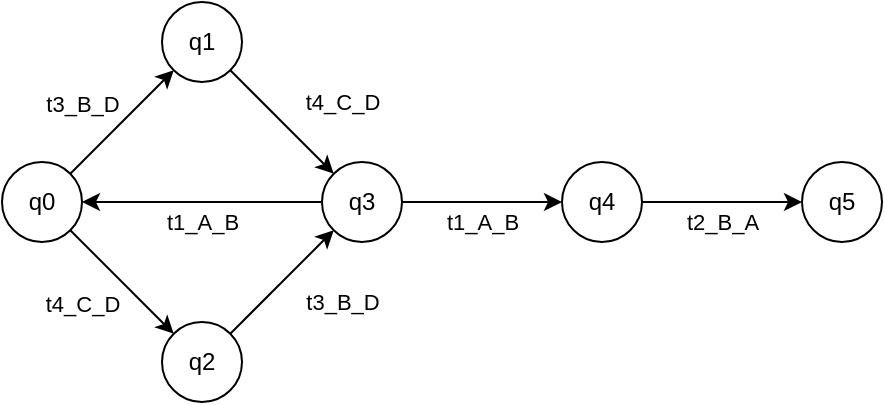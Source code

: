 <mxfile version="22.0.4" type="device">
  <diagram name="Pagina-1" id="-7TaJepKktMIaGSF3yA5">
    <mxGraphModel dx="1434" dy="856" grid="1" gridSize="10" guides="1" tooltips="1" connect="1" arrows="1" fold="1" page="1" pageScale="1" pageWidth="827" pageHeight="1169" math="0" shadow="0">
      <root>
        <mxCell id="0" />
        <mxCell id="1" parent="0" />
        <mxCell id="9G_jLwgwKhTL4ey_LXDS-27" value="q0" style="ellipse;whiteSpace=wrap;html=1;aspect=fixed;" vertex="1" parent="1">
          <mxGeometry x="80" y="400" width="40" height="40" as="geometry" />
        </mxCell>
        <mxCell id="9G_jLwgwKhTL4ey_LXDS-30" style="rounded=0;orthogonalLoop=1;jettySize=auto;html=1;" edge="1" parent="1" source="9G_jLwgwKhTL4ey_LXDS-27" target="9G_jLwgwKhTL4ey_LXDS-40">
          <mxGeometry relative="1" as="geometry">
            <mxPoint x="120.002" y="405.858" as="sourcePoint" />
          </mxGeometry>
        </mxCell>
        <mxCell id="9G_jLwgwKhTL4ey_LXDS-31" value="t3_B_D" style="edgeLabel;html=1;align=center;verticalAlign=middle;resizable=0;points=[];" vertex="1" connectable="0" parent="9G_jLwgwKhTL4ey_LXDS-30">
          <mxGeometry x="0.056" y="-1" relative="1" as="geometry">
            <mxPoint x="-22" y="-9" as="offset" />
          </mxGeometry>
        </mxCell>
        <mxCell id="9G_jLwgwKhTL4ey_LXDS-32" style="rounded=0;orthogonalLoop=1;jettySize=auto;html=1;" edge="1" parent="1" source="9G_jLwgwKhTL4ey_LXDS-27" target="9G_jLwgwKhTL4ey_LXDS-43">
          <mxGeometry relative="1" as="geometry">
            <mxPoint x="171.718" y="525.858" as="targetPoint" />
            <mxPoint x="120.002" y="434.142" as="sourcePoint" />
          </mxGeometry>
        </mxCell>
        <mxCell id="9G_jLwgwKhTL4ey_LXDS-33" value="t4_C_D" style="edgeLabel;html=1;align=center;verticalAlign=middle;resizable=0;points=[];" vertex="1" connectable="0" parent="9G_jLwgwKhTL4ey_LXDS-32">
          <mxGeometry x="-0.13" y="2" relative="1" as="geometry">
            <mxPoint x="-18" y="15" as="offset" />
          </mxGeometry>
        </mxCell>
        <mxCell id="9G_jLwgwKhTL4ey_LXDS-45" style="edgeStyle=orthogonalEdgeStyle;rounded=0;orthogonalLoop=1;jettySize=auto;html=1;" edge="1" parent="1" source="9G_jLwgwKhTL4ey_LXDS-37" target="9G_jLwgwKhTL4ey_LXDS-27">
          <mxGeometry relative="1" as="geometry" />
        </mxCell>
        <mxCell id="9G_jLwgwKhTL4ey_LXDS-50" value="t1_A_B" style="edgeLabel;html=1;align=center;verticalAlign=middle;resizable=0;points=[];" vertex="1" connectable="0" parent="9G_jLwgwKhTL4ey_LXDS-45">
          <mxGeometry x="0.067" y="2" relative="1" as="geometry">
            <mxPoint x="4" y="8" as="offset" />
          </mxGeometry>
        </mxCell>
        <mxCell id="9G_jLwgwKhTL4ey_LXDS-37" value="q3" style="ellipse;whiteSpace=wrap;html=1;aspect=fixed;" vertex="1" parent="1">
          <mxGeometry x="240" y="400" width="40" height="40" as="geometry" />
        </mxCell>
        <mxCell id="9G_jLwgwKhTL4ey_LXDS-38" style="rounded=0;orthogonalLoop=1;jettySize=auto;html=1;" edge="1" parent="1" source="9G_jLwgwKhTL4ey_LXDS-40" target="9G_jLwgwKhTL4ey_LXDS-37">
          <mxGeometry relative="1" as="geometry" />
        </mxCell>
        <mxCell id="9G_jLwgwKhTL4ey_LXDS-39" value="t4_C_D" style="edgeLabel;html=1;align=center;verticalAlign=middle;resizable=0;points=[];" vertex="1" connectable="0" parent="9G_jLwgwKhTL4ey_LXDS-38">
          <mxGeometry x="-0.251" y="-2" relative="1" as="geometry">
            <mxPoint x="38" y="-5" as="offset" />
          </mxGeometry>
        </mxCell>
        <mxCell id="9G_jLwgwKhTL4ey_LXDS-40" value="q1" style="ellipse;whiteSpace=wrap;html=1;aspect=fixed;" vertex="1" parent="1">
          <mxGeometry x="160" y="320" width="40" height="40" as="geometry" />
        </mxCell>
        <mxCell id="9G_jLwgwKhTL4ey_LXDS-41" style="rounded=0;orthogonalLoop=1;jettySize=auto;html=1;" edge="1" parent="1" source="9G_jLwgwKhTL4ey_LXDS-43" target="9G_jLwgwKhTL4ey_LXDS-37">
          <mxGeometry relative="1" as="geometry">
            <mxPoint x="285.858" y="525.858" as="targetPoint" />
          </mxGeometry>
        </mxCell>
        <mxCell id="9G_jLwgwKhTL4ey_LXDS-42" value="t3_B_D" style="edgeLabel;html=1;align=center;verticalAlign=middle;resizable=0;points=[];" vertex="1" connectable="0" parent="9G_jLwgwKhTL4ey_LXDS-41">
          <mxGeometry x="-0.176" y="-2" relative="1" as="geometry">
            <mxPoint x="33" y="4" as="offset" />
          </mxGeometry>
        </mxCell>
        <mxCell id="9G_jLwgwKhTL4ey_LXDS-43" value="q2" style="ellipse;whiteSpace=wrap;html=1;aspect=fixed;" vertex="1" parent="1">
          <mxGeometry x="160" y="480" width="40" height="40" as="geometry" />
        </mxCell>
        <mxCell id="9G_jLwgwKhTL4ey_LXDS-53" style="edgeStyle=orthogonalEdgeStyle;rounded=0;orthogonalLoop=1;jettySize=auto;html=1;" edge="1" parent="1" target="9G_jLwgwKhTL4ey_LXDS-57" source="9G_jLwgwKhTL4ey_LXDS-37">
          <mxGeometry relative="1" as="geometry">
            <mxPoint x="280" y="420" as="sourcePoint" />
          </mxGeometry>
        </mxCell>
        <mxCell id="9G_jLwgwKhTL4ey_LXDS-54" value="t1_A_B" style="edgeLabel;html=1;align=center;verticalAlign=middle;resizable=0;points=[];" vertex="1" connectable="0" parent="9G_jLwgwKhTL4ey_LXDS-53">
          <mxGeometry x="0.15" y="-2" relative="1" as="geometry">
            <mxPoint x="-6" y="8" as="offset" />
          </mxGeometry>
        </mxCell>
        <mxCell id="9G_jLwgwKhTL4ey_LXDS-55" style="edgeStyle=orthogonalEdgeStyle;rounded=0;orthogonalLoop=1;jettySize=auto;html=1;" edge="1" parent="1" source="9G_jLwgwKhTL4ey_LXDS-57" target="9G_jLwgwKhTL4ey_LXDS-58">
          <mxGeometry relative="1" as="geometry" />
        </mxCell>
        <mxCell id="9G_jLwgwKhTL4ey_LXDS-56" value="t2_B_A" style="edgeLabel;html=1;align=center;verticalAlign=middle;resizable=0;points=[];" vertex="1" connectable="0" parent="9G_jLwgwKhTL4ey_LXDS-55">
          <mxGeometry x="-0.075" y="2" relative="1" as="geometry">
            <mxPoint x="3" y="12" as="offset" />
          </mxGeometry>
        </mxCell>
        <mxCell id="9G_jLwgwKhTL4ey_LXDS-57" value="q4" style="ellipse;whiteSpace=wrap;html=1;aspect=fixed;" vertex="1" parent="1">
          <mxGeometry x="360" y="400" width="40" height="40" as="geometry" />
        </mxCell>
        <mxCell id="9G_jLwgwKhTL4ey_LXDS-58" value="q5" style="ellipse;whiteSpace=wrap;html=1;aspect=fixed;" vertex="1" parent="1">
          <mxGeometry x="480" y="400" width="40" height="40" as="geometry" />
        </mxCell>
      </root>
    </mxGraphModel>
  </diagram>
</mxfile>
